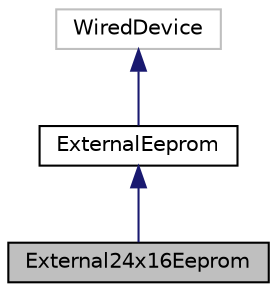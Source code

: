 digraph "External24x16Eeprom"
{
  edge [fontname="Helvetica",fontsize="10",labelfontname="Helvetica",labelfontsize="10"];
  node [fontname="Helvetica",fontsize="10",shape=record];
  Node1 [label="External24x16Eeprom",height=0.2,width=0.4,color="black", fillcolor="grey75", style="filled", fontcolor="black"];
  Node2 -> Node1 [dir="back",color="midnightblue",fontsize="10",style="solid",fontname="Helvetica"];
  Node2 [label="ExternalEeprom",height=0.2,width=0.4,color="black", fillcolor="white", style="filled",URL="$classExternalEeprom.html",tooltip="Arduino - External eeprom. "];
  Node3 -> Node2 [dir="back",color="midnightblue",fontsize="10",style="solid",fontname="Helvetica"];
  Node3 [label="WiredDevice",height=0.2,width=0.4,color="grey75", fillcolor="white", style="filled"];
}
